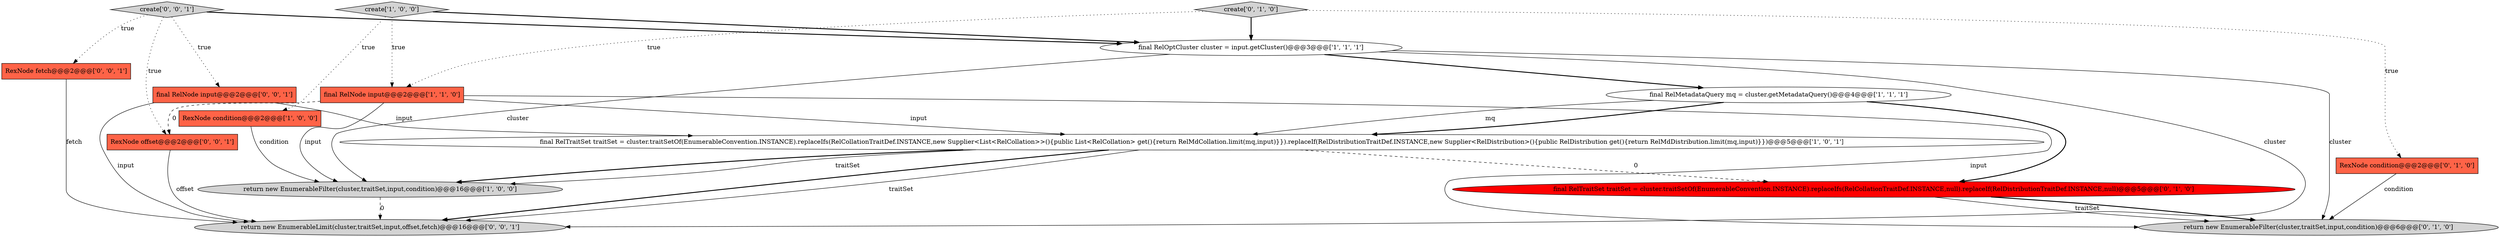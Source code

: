 digraph {
5 [style = filled, label = "final RelMetadataQuery mq = cluster.getMetadataQuery()@@@4@@@['1', '1', '1']", fillcolor = white, shape = ellipse image = "AAA0AAABBB1BBB"];
0 [style = filled, label = "return new EnumerableFilter(cluster,traitSet,input,condition)@@@16@@@['1', '0', '0']", fillcolor = lightgray, shape = ellipse image = "AAA0AAABBB1BBB"];
7 [style = filled, label = "final RelTraitSet traitSet = cluster.traitSetOf(EnumerableConvention.INSTANCE).replaceIfs(RelCollationTraitDef.INSTANCE,null).replaceIf(RelDistributionTraitDef.INSTANCE,null)@@@5@@@['0', '1', '0']", fillcolor = red, shape = ellipse image = "AAA1AAABBB2BBB"];
15 [style = filled, label = "RexNode offset@@@2@@@['0', '0', '1']", fillcolor = tomato, shape = box image = "AAA0AAABBB3BBB"];
6 [style = filled, label = "final RelNode input@@@2@@@['1', '1', '0']", fillcolor = tomato, shape = box image = "AAA0AAABBB1BBB"];
9 [style = filled, label = "RexNode condition@@@2@@@['0', '1', '0']", fillcolor = tomato, shape = box image = "AAA0AAABBB2BBB"];
8 [style = filled, label = "return new EnumerableFilter(cluster,traitSet,input,condition)@@@6@@@['0', '1', '0']", fillcolor = lightgray, shape = ellipse image = "AAA0AAABBB2BBB"];
13 [style = filled, label = "final RelNode input@@@2@@@['0', '0', '1']", fillcolor = tomato, shape = box image = "AAA0AAABBB3BBB"];
4 [style = filled, label = "RexNode condition@@@2@@@['1', '0', '0']", fillcolor = tomato, shape = box image = "AAA0AAABBB1BBB"];
1 [style = filled, label = "create['1', '0', '0']", fillcolor = lightgray, shape = diamond image = "AAA0AAABBB1BBB"];
12 [style = filled, label = "RexNode fetch@@@2@@@['0', '0', '1']", fillcolor = tomato, shape = box image = "AAA0AAABBB3BBB"];
3 [style = filled, label = "final RelTraitSet traitSet = cluster.traitSetOf(EnumerableConvention.INSTANCE).replaceIfs(RelCollationTraitDef.INSTANCE,new Supplier<List<RelCollation>>(){public List<RelCollation> get(){return RelMdCollation.limit(mq,input)}}).replaceIf(RelDistributionTraitDef.INSTANCE,new Supplier<RelDistribution>(){public RelDistribution get(){return RelMdDistribution.limit(mq,input)}})@@@5@@@['1', '0', '1']", fillcolor = white, shape = ellipse image = "AAA0AAABBB1BBB"];
10 [style = filled, label = "create['0', '1', '0']", fillcolor = lightgray, shape = diamond image = "AAA0AAABBB2BBB"];
2 [style = filled, label = "final RelOptCluster cluster = input.getCluster()@@@3@@@['1', '1', '1']", fillcolor = white, shape = ellipse image = "AAA0AAABBB1BBB"];
11 [style = filled, label = "return new EnumerableLimit(cluster,traitSet,input,offset,fetch)@@@16@@@['0', '0', '1']", fillcolor = lightgray, shape = ellipse image = "AAA0AAABBB3BBB"];
14 [style = filled, label = "create['0', '0', '1']", fillcolor = lightgray, shape = diamond image = "AAA0AAABBB3BBB"];
5->3 [style = bold, label=""];
15->11 [style = solid, label="offset"];
10->6 [style = dotted, label="true"];
14->12 [style = dotted, label="true"];
3->7 [style = dashed, label="0"];
9->8 [style = solid, label="condition"];
3->11 [style = bold, label=""];
4->0 [style = solid, label="condition"];
0->11 [style = dashed, label="0"];
6->3 [style = solid, label="input"];
1->4 [style = dotted, label="true"];
3->11 [style = solid, label="traitSet"];
6->8 [style = solid, label="input"];
12->11 [style = solid, label="fetch"];
7->8 [style = bold, label=""];
10->9 [style = dotted, label="true"];
14->13 [style = dotted, label="true"];
3->0 [style = bold, label=""];
5->3 [style = solid, label="mq"];
14->15 [style = dotted, label="true"];
7->8 [style = solid, label="traitSet"];
13->3 [style = solid, label="input"];
6->15 [style = dashed, label="0"];
3->0 [style = solid, label="traitSet"];
2->0 [style = solid, label="cluster"];
2->8 [style = solid, label="cluster"];
5->7 [style = bold, label=""];
1->6 [style = dotted, label="true"];
10->2 [style = bold, label=""];
1->2 [style = bold, label=""];
14->2 [style = bold, label=""];
13->11 [style = solid, label="input"];
6->0 [style = solid, label="input"];
2->5 [style = bold, label=""];
2->11 [style = solid, label="cluster"];
}
